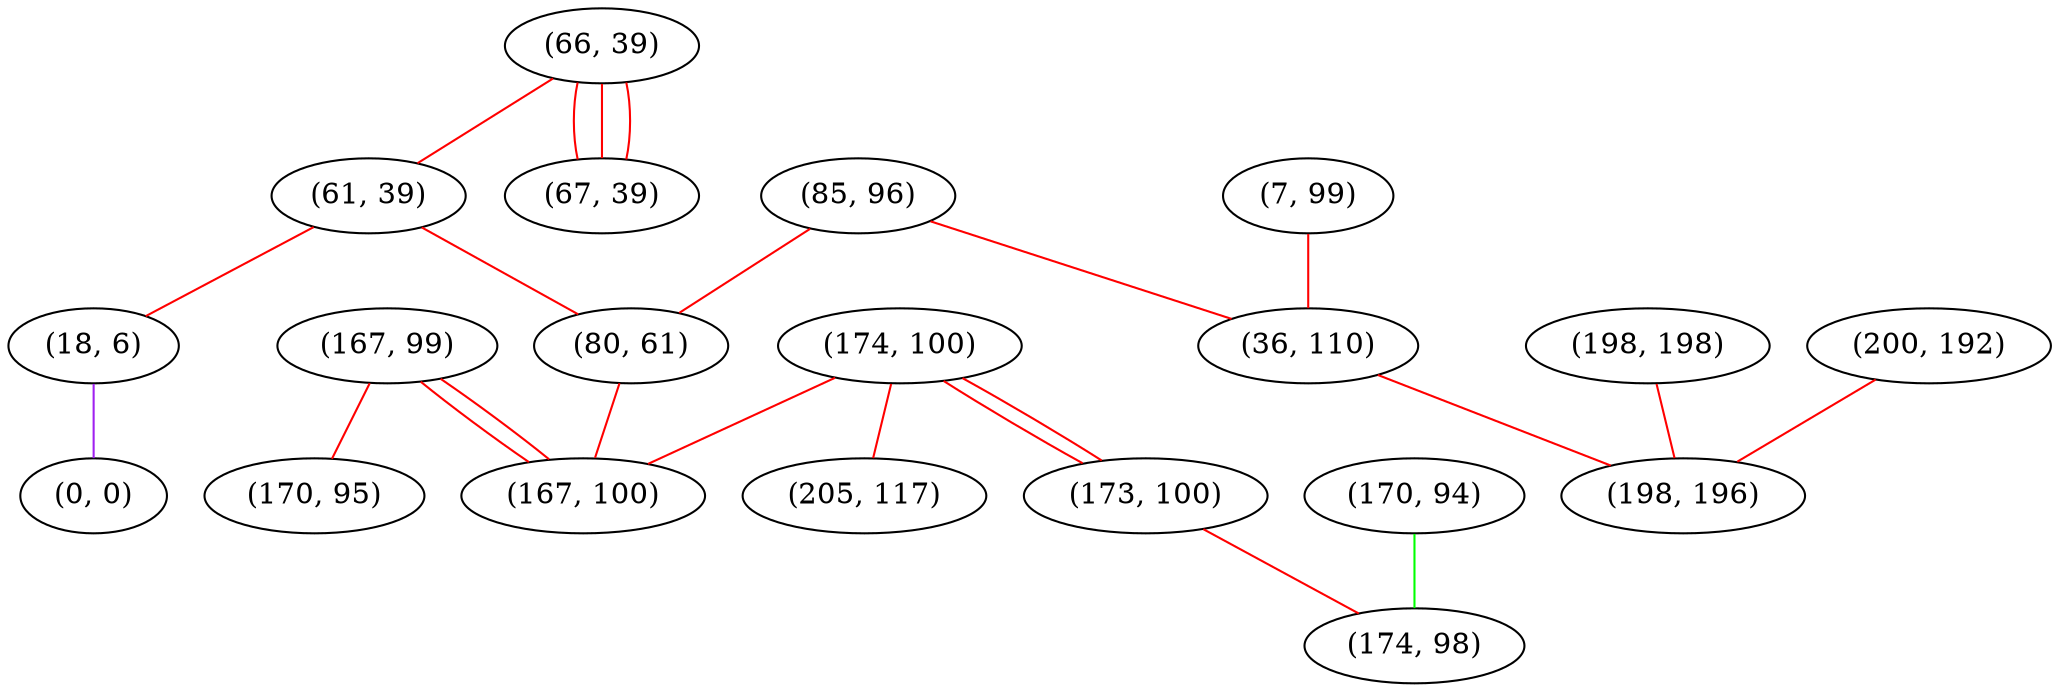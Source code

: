 graph "" {
"(66, 39)";
"(7, 99)";
"(61, 39)";
"(170, 94)";
"(85, 96)";
"(198, 198)";
"(167, 99)";
"(174, 100)";
"(173, 100)";
"(200, 192)";
"(80, 61)";
"(36, 110)";
"(198, 196)";
"(167, 100)";
"(18, 6)";
"(170, 95)";
"(0, 0)";
"(67, 39)";
"(174, 98)";
"(205, 117)";
"(66, 39)" -- "(67, 39)"  [color=red, key=0, weight=1];
"(66, 39)" -- "(67, 39)"  [color=red, key=1, weight=1];
"(66, 39)" -- "(67, 39)"  [color=red, key=2, weight=1];
"(66, 39)" -- "(61, 39)"  [color=red, key=0, weight=1];
"(7, 99)" -- "(36, 110)"  [color=red, key=0, weight=1];
"(61, 39)" -- "(18, 6)"  [color=red, key=0, weight=1];
"(61, 39)" -- "(80, 61)"  [color=red, key=0, weight=1];
"(170, 94)" -- "(174, 98)"  [color=green, key=0, weight=2];
"(85, 96)" -- "(80, 61)"  [color=red, key=0, weight=1];
"(85, 96)" -- "(36, 110)"  [color=red, key=0, weight=1];
"(198, 198)" -- "(198, 196)"  [color=red, key=0, weight=1];
"(167, 99)" -- "(167, 100)"  [color=red, key=0, weight=1];
"(167, 99)" -- "(167, 100)"  [color=red, key=1, weight=1];
"(167, 99)" -- "(170, 95)"  [color=red, key=0, weight=1];
"(174, 100)" -- "(167, 100)"  [color=red, key=0, weight=1];
"(174, 100)" -- "(173, 100)"  [color=red, key=0, weight=1];
"(174, 100)" -- "(173, 100)"  [color=red, key=1, weight=1];
"(174, 100)" -- "(205, 117)"  [color=red, key=0, weight=1];
"(173, 100)" -- "(174, 98)"  [color=red, key=0, weight=1];
"(200, 192)" -- "(198, 196)"  [color=red, key=0, weight=1];
"(80, 61)" -- "(167, 100)"  [color=red, key=0, weight=1];
"(36, 110)" -- "(198, 196)"  [color=red, key=0, weight=1];
"(18, 6)" -- "(0, 0)"  [color=purple, key=0, weight=4];
}
